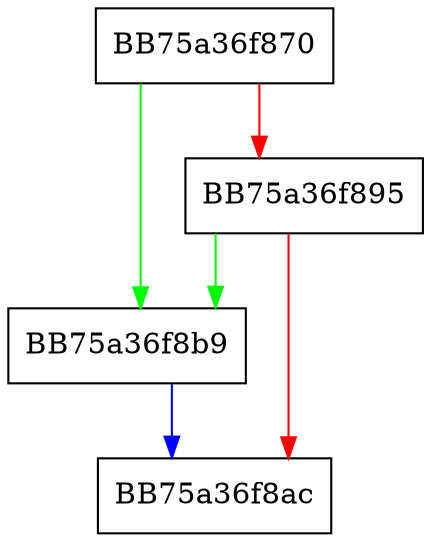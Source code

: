 digraph IsExceptionIndicatorName {
  node [shape="box"];
  graph [splines=ortho];
  BB75a36f870 -> BB75a36f8b9 [color="green"];
  BB75a36f870 -> BB75a36f895 [color="red"];
  BB75a36f895 -> BB75a36f8b9 [color="green"];
  BB75a36f895 -> BB75a36f8ac [color="red"];
  BB75a36f8b9 -> BB75a36f8ac [color="blue"];
}